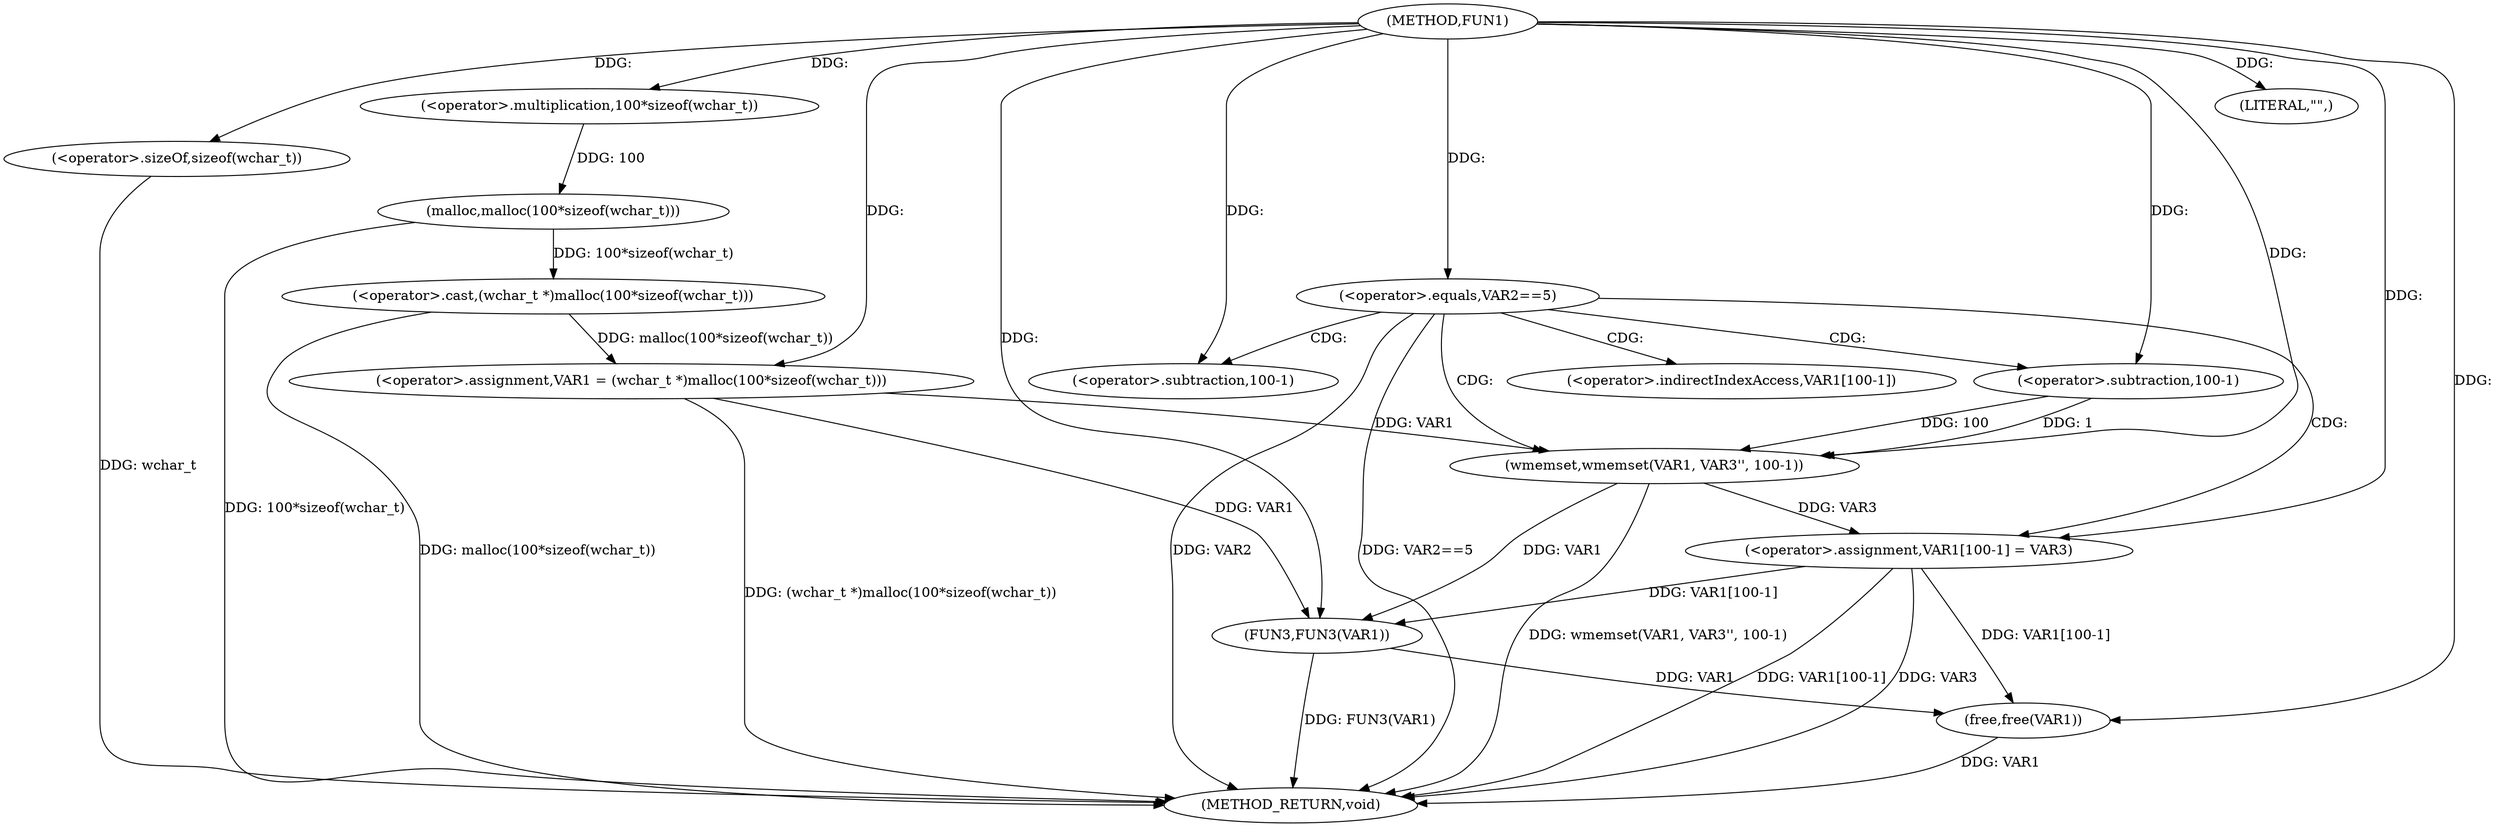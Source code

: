 digraph FUN1 {  
"1000100" [label = "(METHOD,FUN1)" ]
"1000136" [label = "(METHOD_RETURN,void)" ]
"1000103" [label = "(<operator>.assignment,VAR1 = (wchar_t *)malloc(100*sizeof(wchar_t)))" ]
"1000105" [label = "(<operator>.cast,(wchar_t *)malloc(100*sizeof(wchar_t)))" ]
"1000107" [label = "(malloc,malloc(100*sizeof(wchar_t)))" ]
"1000108" [label = "(<operator>.multiplication,100*sizeof(wchar_t))" ]
"1000110" [label = "(<operator>.sizeOf,sizeof(wchar_t))" ]
"1000113" [label = "(<operator>.equals,VAR2==5)" ]
"1000117" [label = "(wmemset,wmemset(VAR1, VAR3'', 100-1))" ]
"1000120" [label = "(<operator>.subtraction,100-1)" ]
"1000123" [label = "(<operator>.assignment,VAR1[100-1] = VAR3)" ]
"1000126" [label = "(<operator>.subtraction,100-1)" ]
"1000131" [label = "(LITERAL,\"\",)" ]
"1000132" [label = "(FUN3,FUN3(VAR1))" ]
"1000134" [label = "(free,free(VAR1))" ]
"1000124" [label = "(<operator>.indirectIndexAccess,VAR1[100-1])" ]
  "1000117" -> "1000136"  [ label = "DDG: wmemset(VAR1, VAR3'', 100-1)"] 
  "1000107" -> "1000136"  [ label = "DDG: 100*sizeof(wchar_t)"] 
  "1000105" -> "1000136"  [ label = "DDG: malloc(100*sizeof(wchar_t))"] 
  "1000103" -> "1000136"  [ label = "DDG: (wchar_t *)malloc(100*sizeof(wchar_t))"] 
  "1000113" -> "1000136"  [ label = "DDG: VAR2"] 
  "1000110" -> "1000136"  [ label = "DDG: wchar_t"] 
  "1000123" -> "1000136"  [ label = "DDG: VAR1[100-1]"] 
  "1000132" -> "1000136"  [ label = "DDG: FUN3(VAR1)"] 
  "1000123" -> "1000136"  [ label = "DDG: VAR3"] 
  "1000134" -> "1000136"  [ label = "DDG: VAR1"] 
  "1000113" -> "1000136"  [ label = "DDG: VAR2==5"] 
  "1000105" -> "1000103"  [ label = "DDG: malloc(100*sizeof(wchar_t))"] 
  "1000100" -> "1000103"  [ label = "DDG: "] 
  "1000107" -> "1000105"  [ label = "DDG: 100*sizeof(wchar_t)"] 
  "1000108" -> "1000107"  [ label = "DDG: 100"] 
  "1000100" -> "1000108"  [ label = "DDG: "] 
  "1000100" -> "1000110"  [ label = "DDG: "] 
  "1000100" -> "1000113"  [ label = "DDG: "] 
  "1000103" -> "1000117"  [ label = "DDG: VAR1"] 
  "1000100" -> "1000117"  [ label = "DDG: "] 
  "1000120" -> "1000117"  [ label = "DDG: 100"] 
  "1000120" -> "1000117"  [ label = "DDG: 1"] 
  "1000100" -> "1000120"  [ label = "DDG: "] 
  "1000117" -> "1000123"  [ label = "DDG: VAR3"] 
  "1000100" -> "1000123"  [ label = "DDG: "] 
  "1000100" -> "1000126"  [ label = "DDG: "] 
  "1000100" -> "1000131"  [ label = "DDG: "] 
  "1000103" -> "1000132"  [ label = "DDG: VAR1"] 
  "1000117" -> "1000132"  [ label = "DDG: VAR1"] 
  "1000123" -> "1000132"  [ label = "DDG: VAR1[100-1]"] 
  "1000100" -> "1000132"  [ label = "DDG: "] 
  "1000132" -> "1000134"  [ label = "DDG: VAR1"] 
  "1000123" -> "1000134"  [ label = "DDG: VAR1[100-1]"] 
  "1000100" -> "1000134"  [ label = "DDG: "] 
  "1000113" -> "1000123"  [ label = "CDG: "] 
  "1000113" -> "1000124"  [ label = "CDG: "] 
  "1000113" -> "1000120"  [ label = "CDG: "] 
  "1000113" -> "1000117"  [ label = "CDG: "] 
  "1000113" -> "1000126"  [ label = "CDG: "] 
}
